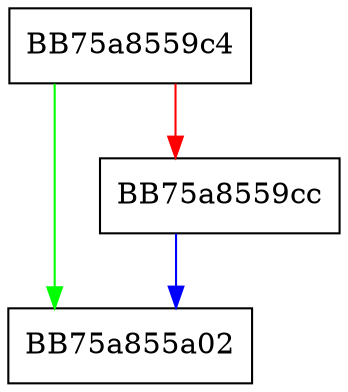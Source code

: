 digraph AddEtwBehavior {
  node [shape="box"];
  graph [splines=ortho];
  BB75a8559c4 -> BB75a855a02 [color="green"];
  BB75a8559c4 -> BB75a8559cc [color="red"];
  BB75a8559cc -> BB75a855a02 [color="blue"];
}